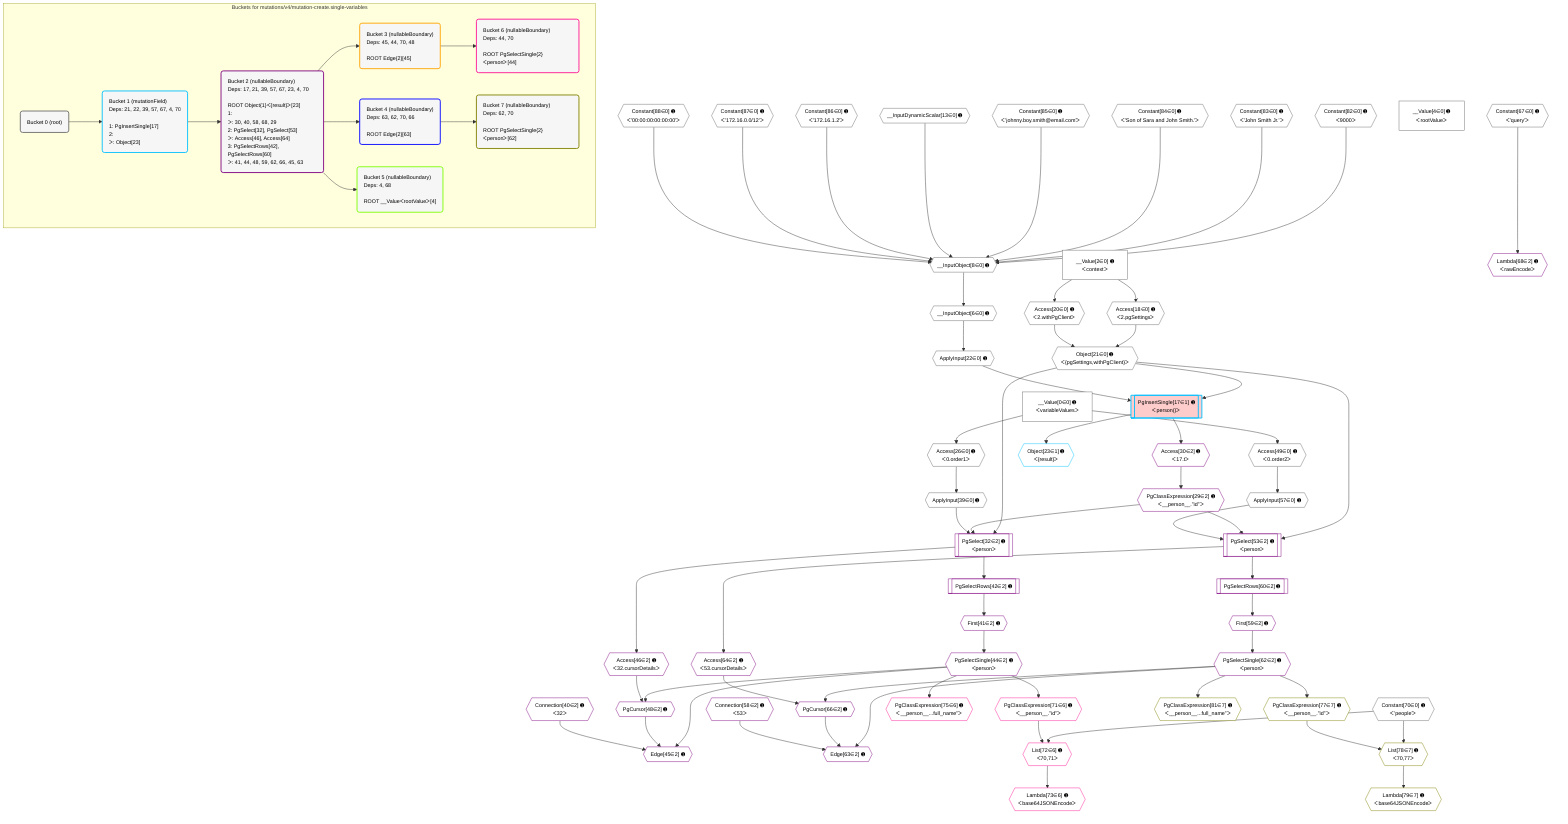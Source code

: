 %%{init: {'themeVariables': { 'fontSize': '12px'}}}%%
graph TD
    classDef path fill:#eee,stroke:#000,color:#000
    classDef plan fill:#fff,stroke-width:1px,color:#000
    classDef itemplan fill:#fff,stroke-width:2px,color:#000
    classDef unbatchedplan fill:#dff,stroke-width:1px,color:#000
    classDef sideeffectplan fill:#fcc,stroke-width:2px,color:#000
    classDef bucket fill:#f6f6f6,color:#000,stroke-width:2px,text-align:left

    subgraph "Buckets for mutations/v4/mutation-create.single-variables"
    Bucket0("Bucket 0 (root)"):::bucket
    Bucket1("Bucket 1 (mutationField)<br />Deps: 21, 22, 39, 57, 67, 4, 70<br /><br />1: PgInsertSingle[17]<br />2: <br />ᐳ: Object[23]"):::bucket
    Bucket2("Bucket 2 (nullableBoundary)<br />Deps: 17, 21, 39, 57, 67, 23, 4, 70<br /><br />ROOT Object{1}ᐸ{result}ᐳ[23]<br />1: <br />ᐳ: 30, 40, 58, 68, 29<br />2: PgSelect[32], PgSelect[53]<br />ᐳ: Access[46], Access[64]<br />3: PgSelectRows[42], PgSelectRows[60]<br />ᐳ: 41, 44, 48, 59, 62, 66, 45, 63"):::bucket
    Bucket3("Bucket 3 (nullableBoundary)<br />Deps: 45, 44, 70, 48<br /><br />ROOT Edge{2}[45]"):::bucket
    Bucket4("Bucket 4 (nullableBoundary)<br />Deps: 63, 62, 70, 66<br /><br />ROOT Edge{2}[63]"):::bucket
    Bucket5("Bucket 5 (nullableBoundary)<br />Deps: 4, 68<br /><br />ROOT __ValueᐸrootValueᐳ[4]"):::bucket
    Bucket6("Bucket 6 (nullableBoundary)<br />Deps: 44, 70<br /><br />ROOT PgSelectSingle{2}ᐸpersonᐳ[44]"):::bucket
    Bucket7("Bucket 7 (nullableBoundary)<br />Deps: 62, 70<br /><br />ROOT PgSelectSingle{2}ᐸpersonᐳ[62]"):::bucket
    end
    Bucket0 --> Bucket1
    Bucket1 --> Bucket2
    Bucket2 --> Bucket3 & Bucket4 & Bucket5
    Bucket3 --> Bucket6
    Bucket4 --> Bucket7

    %% plan dependencies
    __InputObject8{{"__InputObject[8∈0] ➊"}}:::plan
    Constant82{{"Constant[82∈0] ➊<br />ᐸ9000ᐳ"}}:::plan
    Constant83{{"Constant[83∈0] ➊<br />ᐸ'John Smith Jr.'ᐳ"}}:::plan
    Constant84{{"Constant[84∈0] ➊<br />ᐸ'Son of Sara and John Smith.'ᐳ"}}:::plan
    Constant85{{"Constant[85∈0] ➊<br />ᐸ'johnny.boy.smith@email.com'ᐳ"}}:::plan
    __InputDynamicScalar13{{"__InputDynamicScalar[13∈0] ➊"}}:::plan
    Constant86{{"Constant[86∈0] ➊<br />ᐸ'172.16.1.2'ᐳ"}}:::plan
    Constant87{{"Constant[87∈0] ➊<br />ᐸ'172.16.0.0/12'ᐳ"}}:::plan
    Constant88{{"Constant[88∈0] ➊<br />ᐸ'00:00:00:00:00:00'ᐳ"}}:::plan
    Constant82 & Constant83 & Constant84 & Constant85 & __InputDynamicScalar13 & Constant86 & Constant87 & Constant88 --> __InputObject8
    __InputObject6{{"__InputObject[6∈0] ➊"}}:::plan
    __InputObject8 --> __InputObject6
    Object21{{"Object[21∈0] ➊<br />ᐸ{pgSettings,withPgClient}ᐳ"}}:::plan
    Access18{{"Access[18∈0] ➊<br />ᐸ2.pgSettingsᐳ"}}:::plan
    Access20{{"Access[20∈0] ➊<br />ᐸ2.withPgClientᐳ"}}:::plan
    Access18 & Access20 --> Object21
    __Value2["__Value[2∈0] ➊<br />ᐸcontextᐳ"]:::plan
    __Value2 --> Access18
    __Value2 --> Access20
    ApplyInput22{{"ApplyInput[22∈0] ➊"}}:::plan
    __InputObject6 --> ApplyInput22
    Access26{{"Access[26∈0] ➊<br />ᐸ0.order1ᐳ"}}:::plan
    __Value0["__Value[0∈0] ➊<br />ᐸvariableValuesᐳ"]:::plan
    __Value0 --> Access26
    ApplyInput39{{"ApplyInput[39∈0] ➊"}}:::plan
    Access26 --> ApplyInput39
    Access49{{"Access[49∈0] ➊<br />ᐸ0.order2ᐳ"}}:::plan
    __Value0 --> Access49
    ApplyInput57{{"ApplyInput[57∈0] ➊"}}:::plan
    Access49 --> ApplyInput57
    __Value4["__Value[4∈0] ➊<br />ᐸrootValueᐳ"]:::plan
    Constant67{{"Constant[67∈0] ➊<br />ᐸ'query'ᐳ"}}:::plan
    Constant70{{"Constant[70∈0] ➊<br />ᐸ'people'ᐳ"}}:::plan
    PgInsertSingle17[["PgInsertSingle[17∈1] ➊<br />ᐸperson()ᐳ"]]:::sideeffectplan
    Object21 & ApplyInput22 --> PgInsertSingle17
    Object23{{"Object[23∈1] ➊<br />ᐸ{result}ᐳ"}}:::plan
    PgInsertSingle17 --> Object23
    PgSelect32[["PgSelect[32∈2] ➊<br />ᐸpersonᐳ"]]:::plan
    PgClassExpression29{{"PgClassExpression[29∈2] ➊<br />ᐸ__person__.”id”ᐳ"}}:::plan
    Object21 & PgClassExpression29 & ApplyInput39 --> PgSelect32
    Edge45{{"Edge[45∈2] ➊"}}:::plan
    PgSelectSingle44{{"PgSelectSingle[44∈2] ➊<br />ᐸpersonᐳ"}}:::plan
    PgCursor48{{"PgCursor[48∈2] ➊"}}:::plan
    Connection40{{"Connection[40∈2] ➊<br />ᐸ32ᐳ"}}:::plan
    PgSelectSingle44 & PgCursor48 & Connection40 --> Edge45
    PgSelect53[["PgSelect[53∈2] ➊<br />ᐸpersonᐳ"]]:::plan
    Object21 & PgClassExpression29 & ApplyInput57 --> PgSelect53
    Edge63{{"Edge[63∈2] ➊"}}:::plan
    PgSelectSingle62{{"PgSelectSingle[62∈2] ➊<br />ᐸpersonᐳ"}}:::plan
    PgCursor66{{"PgCursor[66∈2] ➊"}}:::plan
    Connection58{{"Connection[58∈2] ➊<br />ᐸ53ᐳ"}}:::plan
    PgSelectSingle62 & PgCursor66 & Connection58 --> Edge63
    Access46{{"Access[46∈2] ➊<br />ᐸ32.cursorDetailsᐳ"}}:::plan
    PgSelectSingle44 & Access46 --> PgCursor48
    Access64{{"Access[64∈2] ➊<br />ᐸ53.cursorDetailsᐳ"}}:::plan
    PgSelectSingle62 & Access64 --> PgCursor66
    Access30{{"Access[30∈2] ➊<br />ᐸ17.tᐳ"}}:::plan
    Access30 --> PgClassExpression29
    PgInsertSingle17 --> Access30
    First41{{"First[41∈2] ➊"}}:::plan
    PgSelectRows42[["PgSelectRows[42∈2] ➊"]]:::plan
    PgSelectRows42 --> First41
    PgSelect32 --> PgSelectRows42
    First41 --> PgSelectSingle44
    PgSelect32 --> Access46
    First59{{"First[59∈2] ➊"}}:::plan
    PgSelectRows60[["PgSelectRows[60∈2] ➊"]]:::plan
    PgSelectRows60 --> First59
    PgSelect53 --> PgSelectRows60
    First59 --> PgSelectSingle62
    PgSelect53 --> Access64
    Lambda68{{"Lambda[68∈2] ➊<br />ᐸrawEncodeᐳ"}}:::plan
    Constant67 --> Lambda68
    List72{{"List[72∈6] ➊<br />ᐸ70,71ᐳ"}}:::plan
    PgClassExpression71{{"PgClassExpression[71∈6] ➊<br />ᐸ__person__.”id”ᐳ"}}:::plan
    Constant70 & PgClassExpression71 --> List72
    PgSelectSingle44 --> PgClassExpression71
    Lambda73{{"Lambda[73∈6] ➊<br />ᐸbase64JSONEncodeᐳ"}}:::plan
    List72 --> Lambda73
    PgClassExpression75{{"PgClassExpression[75∈6] ➊<br />ᐸ__person__...full_name”ᐳ"}}:::plan
    PgSelectSingle44 --> PgClassExpression75
    List78{{"List[78∈7] ➊<br />ᐸ70,77ᐳ"}}:::plan
    PgClassExpression77{{"PgClassExpression[77∈7] ➊<br />ᐸ__person__.”id”ᐳ"}}:::plan
    Constant70 & PgClassExpression77 --> List78
    PgSelectSingle62 --> PgClassExpression77
    Lambda79{{"Lambda[79∈7] ➊<br />ᐸbase64JSONEncodeᐳ"}}:::plan
    List78 --> Lambda79
    PgClassExpression81{{"PgClassExpression[81∈7] ➊<br />ᐸ__person__...full_name”ᐳ"}}:::plan
    PgSelectSingle62 --> PgClassExpression81

    %% define steps
    classDef bucket0 stroke:#696969
    class Bucket0,__Value0,__Value2,__Value4,__InputObject6,__InputObject8,__InputDynamicScalar13,Access18,Access20,Object21,ApplyInput22,Access26,ApplyInput39,Access49,ApplyInput57,Constant67,Constant70,Constant82,Constant83,Constant84,Constant85,Constant86,Constant87,Constant88 bucket0
    classDef bucket1 stroke:#00bfff
    class Bucket1,PgInsertSingle17,Object23 bucket1
    classDef bucket2 stroke:#7f007f
    class Bucket2,PgClassExpression29,Access30,PgSelect32,Connection40,First41,PgSelectRows42,PgSelectSingle44,Edge45,Access46,PgCursor48,PgSelect53,Connection58,First59,PgSelectRows60,PgSelectSingle62,Edge63,Access64,PgCursor66,Lambda68 bucket2
    classDef bucket3 stroke:#ffa500
    class Bucket3 bucket3
    classDef bucket4 stroke:#0000ff
    class Bucket4 bucket4
    classDef bucket5 stroke:#7fff00
    class Bucket5 bucket5
    classDef bucket6 stroke:#ff1493
    class Bucket6,PgClassExpression71,List72,Lambda73,PgClassExpression75 bucket6
    classDef bucket7 stroke:#808000
    class Bucket7,PgClassExpression77,List78,Lambda79,PgClassExpression81 bucket7